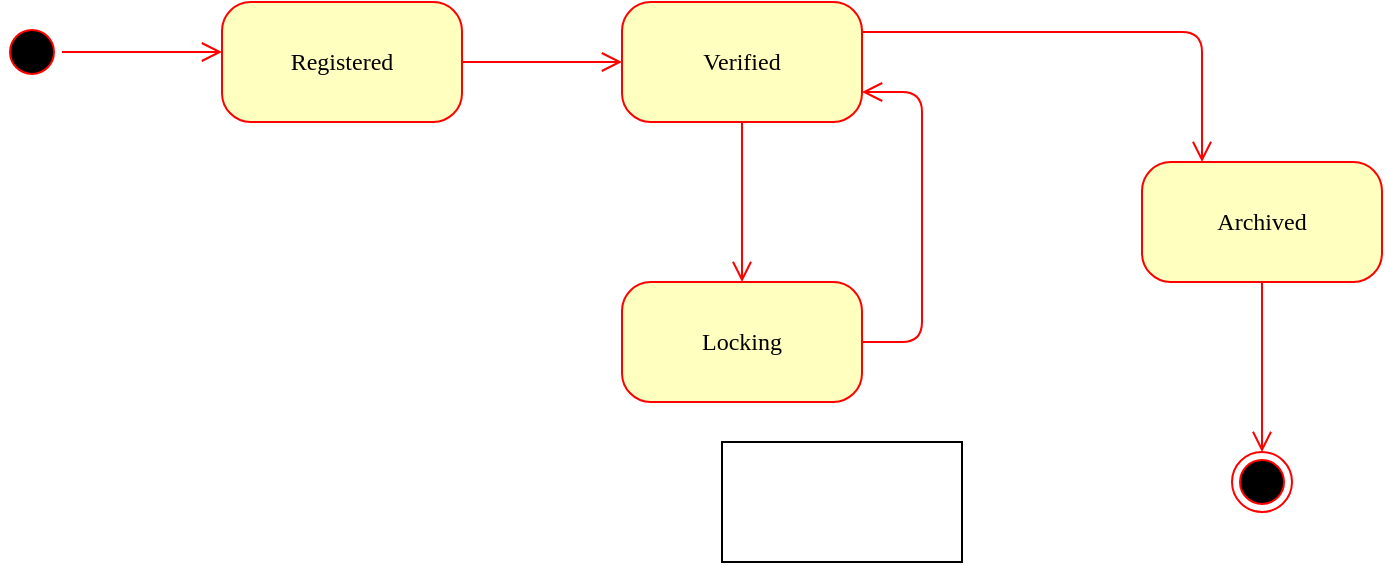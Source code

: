 <mxfile pages="6">
    <diagram name="STEP 1" id="58cdce13-f638-feb5-8d6f-7d28b1aa9fa0">
        <mxGraphModel dx="1202" dy="873" grid="1" gridSize="10" guides="1" tooltips="1" connect="1" arrows="1" fold="1" page="1" pageScale="1" pageWidth="1100" pageHeight="850" background="none" math="0" shadow="0">
            <root>
                <mxCell id="0"/>
                <mxCell id="1" parent="0"/>
                <mxCell id="382b91b5511bd0f7-1" value="" style="ellipse;html=1;shape=startState;fillColor=#000000;strokeColor=#ff0000;rounded=1;shadow=0;comic=0;labelBackgroundColor=none;fontFamily=Verdana;fontSize=12;fontColor=#000000;align=center;direction=south;" parent="1" vertex="1">
                    <mxGeometry x="130" y="210" width="30" height="30" as="geometry"/>
                </mxCell>
                <mxCell id="382b91b5511bd0f7-6" value="Registered" style="rounded=1;whiteSpace=wrap;html=1;arcSize=24;fillColor=#ffffc0;strokeColor=#ff0000;shadow=0;comic=0;labelBackgroundColor=none;fontFamily=Verdana;fontSize=12;fontColor=#000000;align=center;" parent="1" vertex="1">
                    <mxGeometry x="240" y="200" width="120" height="60" as="geometry"/>
                </mxCell>
                <mxCell id="3cde6dad864a17aa-3" style="edgeStyle=orthogonalEdgeStyle;html=1;exitX=1;exitY=0.25;entryX=0.25;entryY=0;labelBackgroundColor=none;endArrow=open;endSize=8;strokeColor=#ff0000;fontFamily=Verdana;fontSize=12;align=left;" parent="1" source="382b91b5511bd0f7-7" target="382b91b5511bd0f7-9" edge="1">
                    <mxGeometry relative="1" as="geometry"/>
                </mxCell>
                <mxCell id="382b91b5511bd0f7-7" value="Verified" style="rounded=1;whiteSpace=wrap;html=1;arcSize=24;fillColor=#ffffc0;strokeColor=#ff0000;shadow=0;comic=0;labelBackgroundColor=none;fontFamily=Verdana;fontSize=12;fontColor=#000000;align=center;" parent="1" vertex="1">
                    <mxGeometry x="440" y="200" width="120" height="60" as="geometry"/>
                </mxCell>
                <mxCell id="382b91b5511bd0f7-9" value="Archived" style="rounded=1;whiteSpace=wrap;html=1;arcSize=24;fillColor=#ffffc0;strokeColor=#ff0000;shadow=0;comic=0;labelBackgroundColor=none;fontFamily=Verdana;fontSize=12;fontColor=#000000;align=center;" parent="1" vertex="1">
                    <mxGeometry x="700" y="280" width="120" height="60" as="geometry"/>
                </mxCell>
                <mxCell id="382b91b5511bd0f7-10" value="Locking" style="rounded=1;whiteSpace=wrap;html=1;arcSize=24;fillColor=#ffffc0;strokeColor=#ff0000;shadow=0;comic=0;labelBackgroundColor=none;fontFamily=Verdana;fontSize=12;fontColor=#000000;align=center;" parent="1" vertex="1">
                    <mxGeometry x="440" y="340" width="120" height="60" as="geometry"/>
                </mxCell>
                <mxCell id="3cde6dad864a17aa-5" style="edgeStyle=elbowEdgeStyle;html=1;labelBackgroundColor=none;endArrow=open;endSize=8;strokeColor=#ff0000;fontFamily=Verdana;fontSize=12;align=left;entryX=0.5;entryY=0;entryDx=0;entryDy=0;exitX=0.5;exitY=1;exitDx=0;exitDy=0;" parent="1" source="382b91b5511bd0f7-9" target="1Tw5r4APDXNCRhc0Rgy8-1" edge="1">
                    <mxGeometry relative="1" as="geometry">
                        <mxPoint x="860" y="490" as="sourcePoint"/>
                        <mxPoint x="830" y="630" as="targetPoint"/>
                        <Array as="points">
                            <mxPoint x="760" y="380"/>
                        </Array>
                    </mxGeometry>
                </mxCell>
                <mxCell id="2a3bc250acf0617d-9" style="edgeStyle=orthogonalEdgeStyle;html=1;labelBackgroundColor=none;endArrow=open;endSize=8;strokeColor=#ff0000;fontFamily=Verdana;fontSize=12;align=left;" parent="1" source="382b91b5511bd0f7-1" edge="1">
                    <mxGeometry relative="1" as="geometry">
                        <mxPoint x="240" y="225" as="targetPoint"/>
                    </mxGeometry>
                </mxCell>
                <mxCell id="2a3bc250acf0617d-10" style="edgeStyle=orthogonalEdgeStyle;html=1;labelBackgroundColor=none;endArrow=open;endSize=8;strokeColor=#ff0000;fontFamily=Verdana;fontSize=12;align=left;entryX=0;entryY=0.5;" parent="1" source="382b91b5511bd0f7-6" target="382b91b5511bd0f7-7" edge="1">
                    <mxGeometry relative="1" as="geometry"/>
                </mxCell>
                <mxCell id="2a3bc250acf0617d-14" style="edgeStyle=orthogonalEdgeStyle;html=1;entryX=1;entryY=0.75;labelBackgroundColor=none;endArrow=open;endSize=8;strokeColor=#ff0000;fontFamily=Verdana;fontSize=12;align=left;exitX=1;exitY=0.5;exitDx=0;exitDy=0;" parent="1" source="382b91b5511bd0f7-10" target="382b91b5511bd0f7-7" edge="1">
                    <mxGeometry relative="1" as="geometry">
                        <mxPoint x="570" y="460" as="sourcePoint"/>
                        <Array as="points">
                            <mxPoint x="590" y="370"/>
                            <mxPoint x="590" y="245"/>
                        </Array>
                    </mxGeometry>
                </mxCell>
                <mxCell id="1Tw5r4APDXNCRhc0Rgy8-1" value="" style="ellipse;html=1;shape=endState;fillColor=#000000;strokeColor=#ff0000;" parent="1" vertex="1">
                    <mxGeometry x="745" y="425" width="30" height="30" as="geometry"/>
                </mxCell>
                <mxCell id="1Tw5r4APDXNCRhc0Rgy8-6" style="edgeStyle=orthogonalEdgeStyle;html=1;labelBackgroundColor=none;endArrow=open;endSize=8;strokeColor=#ff0000;fontFamily=Verdana;fontSize=12;align=left;entryX=0.5;entryY=0;exitX=0.5;exitY=1;exitDx=0;exitDy=0;entryDx=0;entryDy=0;" parent="1" source="382b91b5511bd0f7-7" target="382b91b5511bd0f7-10" edge="1">
                    <mxGeometry relative="1" as="geometry">
                        <mxPoint x="460" y="300" as="sourcePoint"/>
                        <mxPoint x="540" y="380" as="targetPoint"/>
                    </mxGeometry>
                </mxCell>
                <mxCell id="2" value="" style="whiteSpace=wrap;html=1;" vertex="1" parent="1">
                    <mxGeometry x="490" y="420" width="120" height="60" as="geometry"/>
                </mxCell>
            </root>
        </mxGraphModel>
    </diagram>
    <diagram name="STEP 2" id="QKfu1V7X87MnSLor5ncl">
        <mxGraphModel dx="1202" dy="873" grid="1" gridSize="10" guides="1" tooltips="1" connect="1" arrows="1" fold="1" page="1" pageScale="1" pageWidth="1100" pageHeight="850" background="none" math="0" shadow="0">
            <root>
                <mxCell id="EJxR_ySyoxJ4q-DhHBnc-0"/>
                <mxCell id="EJxR_ySyoxJ4q-DhHBnc-1" parent="EJxR_ySyoxJ4q-DhHBnc-0"/>
                <mxCell id="EJxR_ySyoxJ4q-DhHBnc-2" value="" style="ellipse;html=1;shape=startState;fillColor=#000000;strokeColor=#ff0000;rounded=1;shadow=0;comic=0;labelBackgroundColor=none;fontFamily=Verdana;fontSize=12;fontColor=#000000;align=center;direction=south;" parent="EJxR_ySyoxJ4q-DhHBnc-1" vertex="1">
                    <mxGeometry x="180" y="215" width="30" height="30" as="geometry"/>
                </mxCell>
                <mxCell id="EJxR_ySyoxJ4q-DhHBnc-3" value="Registered" style="rounded=1;whiteSpace=wrap;html=1;arcSize=24;fillColor=#ffffc0;strokeColor=#ff0000;shadow=0;comic=0;labelBackgroundColor=none;fontFamily=Verdana;fontSize=12;fontColor=#000000;align=center;" parent="EJxR_ySyoxJ4q-DhHBnc-1" vertex="1">
                    <mxGeometry x="260" y="110" width="120" height="60" as="geometry"/>
                </mxCell>
                <mxCell id="EJxR_ySyoxJ4q-DhHBnc-4" value="撤銷帳號&lt;br&gt;." style="edgeStyle=orthogonalEdgeStyle;html=1;exitX=1;exitY=0.25;entryX=0.25;entryY=0;labelBackgroundColor=none;endArrow=open;endSize=8;strokeColor=#ff0000;fontFamily=Verdana;fontSize=12;align=left;" parent="EJxR_ySyoxJ4q-DhHBnc-1" source="EJxR_ySyoxJ4q-DhHBnc-5" target="EJxR_ySyoxJ4q-DhHBnc-6" edge="1">
                    <mxGeometry relative="1" as="geometry"/>
                </mxCell>
                <mxCell id="EJxR_ySyoxJ4q-DhHBnc-5" value="Verified" style="rounded=1;whiteSpace=wrap;html=1;arcSize=24;fillColor=#ffffc0;strokeColor=#ff0000;shadow=0;comic=0;labelBackgroundColor=none;fontFamily=Verdana;fontSize=12;fontColor=#000000;align=center;" parent="EJxR_ySyoxJ4q-DhHBnc-1" vertex="1">
                    <mxGeometry x="440" y="200" width="120" height="60" as="geometry"/>
                </mxCell>
                <mxCell id="EJxR_ySyoxJ4q-DhHBnc-6" value="Archived" style="rounded=1;whiteSpace=wrap;html=1;arcSize=24;fillColor=#ffffc0;strokeColor=#ff0000;shadow=0;comic=0;labelBackgroundColor=none;fontFamily=Verdana;fontSize=12;fontColor=#000000;align=center;" parent="EJxR_ySyoxJ4q-DhHBnc-1" vertex="1">
                    <mxGeometry x="700" y="280" width="120" height="60" as="geometry"/>
                </mxCell>
                <mxCell id="EJxR_ySyoxJ4q-DhHBnc-7" value="Locking" style="rounded=1;whiteSpace=wrap;html=1;arcSize=24;fillColor=#ffffc0;strokeColor=#ff0000;shadow=0;comic=0;labelBackgroundColor=none;fontFamily=Verdana;fontSize=12;fontColor=#000000;align=center;" parent="EJxR_ySyoxJ4q-DhHBnc-1" vertex="1">
                    <mxGeometry x="440" y="340" width="120" height="60" as="geometry"/>
                </mxCell>
                <mxCell id="EJxR_ySyoxJ4q-DhHBnc-8" style="edgeStyle=elbowEdgeStyle;html=1;labelBackgroundColor=none;endArrow=open;endSize=8;strokeColor=#ff0000;fontFamily=Verdana;fontSize=12;align=left;entryX=0.5;entryY=0;entryDx=0;entryDy=0;exitX=0.5;exitY=1;exitDx=0;exitDy=0;" parent="EJxR_ySyoxJ4q-DhHBnc-1" source="EJxR_ySyoxJ4q-DhHBnc-6" target="EJxR_ySyoxJ4q-DhHBnc-12" edge="1">
                    <mxGeometry relative="1" as="geometry">
                        <mxPoint x="860" y="490" as="sourcePoint"/>
                        <mxPoint x="830" y="630" as="targetPoint"/>
                        <Array as="points">
                            <mxPoint x="760" y="380"/>
                        </Array>
                    </mxGeometry>
                </mxCell>
                <mxCell id="EJxR_ySyoxJ4q-DhHBnc-9" value="申請帳號" style="edgeStyle=orthogonalEdgeStyle;html=1;labelBackgroundColor=none;endArrow=open;endSize=8;strokeColor=#ff0000;fontFamily=Verdana;fontSize=12;align=left;entryX=0;entryY=0.5;entryDx=0;entryDy=0;" parent="EJxR_ySyoxJ4q-DhHBnc-1" source="EJxR_ySyoxJ4q-DhHBnc-2" target="EJxR_ySyoxJ4q-DhHBnc-3" edge="1">
                    <mxGeometry relative="1" as="geometry">
                        <mxPoint x="240" y="225" as="targetPoint"/>
                    </mxGeometry>
                </mxCell>
                <mxCell id="EJxR_ySyoxJ4q-DhHBnc-10" value="進行EMAIL驗證&lt;br&gt;" style="edgeStyle=orthogonalEdgeStyle;html=1;labelBackgroundColor=none;endArrow=open;endSize=8;strokeColor=#ff0000;fontFamily=Verdana;fontSize=12;align=left;entryX=0;entryY=0.5;" parent="EJxR_ySyoxJ4q-DhHBnc-1" source="EJxR_ySyoxJ4q-DhHBnc-3" target="EJxR_ySyoxJ4q-DhHBnc-5" edge="1">
                    <mxGeometry relative="1" as="geometry"/>
                </mxCell>
                <mxCell id="EJxR_ySyoxJ4q-DhHBnc-11" value="忘記密碼&lt;br&gt;(重設)" style="edgeStyle=orthogonalEdgeStyle;html=1;entryX=1;entryY=0.75;labelBackgroundColor=none;endArrow=open;endSize=8;strokeColor=#ff0000;fontFamily=Verdana;fontSize=12;align=left;exitX=1;exitY=0.5;exitDx=0;exitDy=0;" parent="EJxR_ySyoxJ4q-DhHBnc-1" source="EJxR_ySyoxJ4q-DhHBnc-7" target="EJxR_ySyoxJ4q-DhHBnc-5" edge="1">
                    <mxGeometry relative="1" as="geometry">
                        <mxPoint x="570" y="460" as="sourcePoint"/>
                        <Array as="points">
                            <mxPoint x="620" y="370"/>
                            <mxPoint x="620" y="245"/>
                        </Array>
                    </mxGeometry>
                </mxCell>
                <mxCell id="EJxR_ySyoxJ4q-DhHBnc-12" value="" style="ellipse;html=1;shape=endState;fillColor=#000000;strokeColor=#ff0000;" parent="EJxR_ySyoxJ4q-DhHBnc-1" vertex="1">
                    <mxGeometry x="745" y="425" width="30" height="30" as="geometry"/>
                </mxCell>
                <mxCell id="EJxR_ySyoxJ4q-DhHBnc-13" value="輸入密碼錯誤(三次)" style="edgeStyle=orthogonalEdgeStyle;html=1;labelBackgroundColor=none;endArrow=open;endSize=8;strokeColor=#ff0000;fontFamily=Verdana;fontSize=12;align=left;entryX=0.5;entryY=0;exitX=0.5;exitY=1;exitDx=0;exitDy=0;entryDx=0;entryDy=0;" parent="EJxR_ySyoxJ4q-DhHBnc-1" source="EJxR_ySyoxJ4q-DhHBnc-5" target="EJxR_ySyoxJ4q-DhHBnc-7" edge="1">
                    <mxGeometry relative="1" as="geometry">
                        <mxPoint x="460" y="300" as="sourcePoint"/>
                        <mxPoint x="540" y="380" as="targetPoint"/>
                    </mxGeometry>
                </mxCell>
            </root>
        </mxGraphModel>
    </diagram>
    <diagram name="STEP 3" id="xMmD3lQz6aDLC7gqg4V_">
        <mxGraphModel dx="1202" dy="873" grid="1" gridSize="10" guides="1" tooltips="1" connect="1" arrows="1" fold="1" page="1" pageScale="1" pageWidth="1100" pageHeight="850" background="none" math="0" shadow="0">
            <root>
                <mxCell id="XWTrqI8TIxMDbQP2rO37-0"/>
                <mxCell id="XWTrqI8TIxMDbQP2rO37-1" parent="XWTrqI8TIxMDbQP2rO37-0"/>
                <mxCell id="XWTrqI8TIxMDbQP2rO37-2" value="" style="ellipse;html=1;shape=startState;fillColor=#000000;strokeColor=#ff0000;rounded=1;shadow=0;comic=0;labelBackgroundColor=none;fontFamily=Verdana;fontSize=12;fontColor=#000000;align=center;direction=south;" parent="XWTrqI8TIxMDbQP2rO37-1" vertex="1">
                    <mxGeometry x="180" y="215" width="30" height="30" as="geometry"/>
                </mxCell>
                <mxCell id="XWTrqI8TIxMDbQP2rO37-3" value="Registered" style="rounded=1;whiteSpace=wrap;html=1;arcSize=24;fillColor=#ffffc0;strokeColor=#ff0000;shadow=0;comic=0;labelBackgroundColor=none;fontFamily=Verdana;fontSize=12;fontColor=#000000;align=center;" parent="XWTrqI8TIxMDbQP2rO37-1" vertex="1">
                    <mxGeometry x="260" y="110" width="120" height="60" as="geometry"/>
                </mxCell>
                <mxCell id="XWTrqI8TIxMDbQP2rO37-4" value="&lt;br&gt;Remove()&lt;br&gt;&lt;br&gt;." style="edgeStyle=orthogonalEdgeStyle;html=1;exitX=1;exitY=0.25;entryX=0.25;entryY=0;labelBackgroundColor=none;endArrow=open;endSize=8;strokeColor=#ff0000;fontFamily=Verdana;fontSize=12;align=left;" parent="XWTrqI8TIxMDbQP2rO37-1" source="XWTrqI8TIxMDbQP2rO37-5" target="XWTrqI8TIxMDbQP2rO37-6" edge="1">
                    <mxGeometry relative="1" as="geometry"/>
                </mxCell>
                <mxCell id="XWTrqI8TIxMDbQP2rO37-5" value="Activated" style="rounded=1;whiteSpace=wrap;html=1;arcSize=24;fillColor=#ffffc0;strokeColor=#ff0000;shadow=0;comic=0;labelBackgroundColor=none;fontFamily=Verdana;fontSize=12;fontColor=#000000;align=center;" parent="XWTrqI8TIxMDbQP2rO37-1" vertex="1">
                    <mxGeometry x="440" y="200" width="120" height="60" as="geometry"/>
                </mxCell>
                <mxCell id="XWTrqI8TIxMDbQP2rO37-6" value="Archived" style="rounded=1;whiteSpace=wrap;html=1;arcSize=24;fillColor=#ffffc0;strokeColor=#ff0000;shadow=0;comic=0;labelBackgroundColor=none;fontFamily=Verdana;fontSize=12;fontColor=#000000;align=center;" parent="XWTrqI8TIxMDbQP2rO37-1" vertex="1">
                    <mxGeometry x="700" y="280" width="120" height="60" as="geometry"/>
                </mxCell>
                <mxCell id="XWTrqI8TIxMDbQP2rO37-7" value="Deactived" style="rounded=1;whiteSpace=wrap;html=1;arcSize=24;fillColor=#ffffc0;strokeColor=#ff0000;shadow=0;comic=0;labelBackgroundColor=none;fontFamily=Verdana;fontSize=12;fontColor=#000000;align=center;" parent="XWTrqI8TIxMDbQP2rO37-1" vertex="1">
                    <mxGeometry x="440" y="340" width="120" height="60" as="geometry"/>
                </mxCell>
                <mxCell id="XWTrqI8TIxMDbQP2rO37-8" style="edgeStyle=elbowEdgeStyle;html=1;labelBackgroundColor=none;endArrow=open;endSize=8;strokeColor=#ff0000;fontFamily=Verdana;fontSize=12;align=left;entryX=0.5;entryY=0;entryDx=0;entryDy=0;exitX=0.5;exitY=1;exitDx=0;exitDy=0;" parent="XWTrqI8TIxMDbQP2rO37-1" source="XWTrqI8TIxMDbQP2rO37-6" target="XWTrqI8TIxMDbQP2rO37-12" edge="1">
                    <mxGeometry relative="1" as="geometry">
                        <mxPoint x="860" y="490" as="sourcePoint"/>
                        <mxPoint x="830" y="630" as="targetPoint"/>
                        <Array as="points">
                            <mxPoint x="760" y="380"/>
                        </Array>
                    </mxGeometry>
                </mxCell>
                <mxCell id="XWTrqI8TIxMDbQP2rO37-9" value="&amp;nbsp; Register()" style="edgeStyle=orthogonalEdgeStyle;html=1;labelBackgroundColor=none;endArrow=open;endSize=8;strokeColor=#ff0000;fontFamily=Verdana;fontSize=12;align=left;entryX=0;entryY=0.5;entryDx=0;entryDy=0;" parent="XWTrqI8TIxMDbQP2rO37-1" source="XWTrqI8TIxMDbQP2rO37-2" target="XWTrqI8TIxMDbQP2rO37-3" edge="1">
                    <mxGeometry relative="1" as="geometry">
                        <mxPoint x="240" y="225" as="targetPoint"/>
                    </mxGeometry>
                </mxCell>
                <mxCell id="XWTrqI8TIxMDbQP2rO37-10" value="&lt;br&gt;&amp;nbsp; EmailValidate()&lt;br&gt;" style="edgeStyle=orthogonalEdgeStyle;html=1;labelBackgroundColor=none;endArrow=open;endSize=8;strokeColor=#ff0000;fontFamily=Verdana;fontSize=12;align=left;entryX=0;entryY=0.5;" parent="XWTrqI8TIxMDbQP2rO37-1" source="XWTrqI8TIxMDbQP2rO37-3" target="XWTrqI8TIxMDbQP2rO37-5" edge="1">
                    <mxGeometry relative="1" as="geometry"/>
                </mxCell>
                <mxCell id="XWTrqI8TIxMDbQP2rO37-11" value="&amp;nbsp;Enable()" style="edgeStyle=orthogonalEdgeStyle;html=1;entryX=1;entryY=0.75;labelBackgroundColor=none;endArrow=open;endSize=8;strokeColor=#ff0000;fontFamily=Verdana;fontSize=12;align=left;exitX=1;exitY=0.5;exitDx=0;exitDy=0;" parent="XWTrqI8TIxMDbQP2rO37-1" source="XWTrqI8TIxMDbQP2rO37-7" target="XWTrqI8TIxMDbQP2rO37-5" edge="1">
                    <mxGeometry relative="1" as="geometry">
                        <mxPoint x="570" y="460" as="sourcePoint"/>
                        <Array as="points">
                            <mxPoint x="620" y="370"/>
                            <mxPoint x="620" y="245"/>
                        </Array>
                    </mxGeometry>
                </mxCell>
                <mxCell id="XWTrqI8TIxMDbQP2rO37-12" value="" style="ellipse;html=1;shape=endState;fillColor=#000000;strokeColor=#ff0000;" parent="XWTrqI8TIxMDbQP2rO37-1" vertex="1">
                    <mxGeometry x="745" y="425" width="30" height="30" as="geometry"/>
                </mxCell>
                <mxCell id="XWTrqI8TIxMDbQP2rO37-13" value="&lt;br&gt;&amp;nbsp;Lock()" style="edgeStyle=orthogonalEdgeStyle;html=1;labelBackgroundColor=none;endArrow=open;endSize=8;strokeColor=#ff0000;fontFamily=Verdana;fontSize=12;align=left;entryX=0.5;entryY=0;exitX=0.5;exitY=1;exitDx=0;exitDy=0;entryDx=0;entryDy=0;" parent="XWTrqI8TIxMDbQP2rO37-1" source="XWTrqI8TIxMDbQP2rO37-5" target="XWTrqI8TIxMDbQP2rO37-7" edge="1">
                    <mxGeometry relative="1" as="geometry">
                        <mxPoint x="460" y="300" as="sourcePoint"/>
                        <mxPoint x="540" y="380" as="targetPoint"/>
                    </mxGeometry>
                </mxCell>
            </root>
        </mxGraphModel>
    </diagram>
    <diagram name="STEP 4" id="PehyNadLh8OAFqgDyJLH">
        <mxGraphModel dx="1202" dy="1723" grid="1" gridSize="10" guides="1" tooltips="1" connect="1" arrows="1" fold="1" page="1" pageScale="1" pageWidth="1100" pageHeight="850" background="none" math="0" shadow="0">
            <root>
                <mxCell id="E8lBxkRK9DMBh62dXM_4-0"/>
                <mxCell id="E8lBxkRK9DMBh62dXM_4-1" parent="E8lBxkRK9DMBh62dXM_4-0"/>
                <mxCell id="E8lBxkRK9DMBh62dXM_4-2" value="&lt;br&gt;&lt;br&gt;&lt;br&gt;(START)" style="ellipse;html=1;shape=startState;fillColor=#000000;strokeColor=#ff0000;rounded=1;shadow=0;comic=0;labelBackgroundColor=none;fontFamily=Verdana;fontSize=12;fontColor=#000000;align=center;direction=south;" parent="E8lBxkRK9DMBh62dXM_4-1" vertex="1">
                    <mxGeometry x="240" y="20" width="30" height="30" as="geometry"/>
                </mxCell>
                <mxCell id="E8lBxkRK9DMBh62dXM_4-3" value="CREATED" style="rounded=1;whiteSpace=wrap;html=1;arcSize=24;fillColor=#ffffc0;strokeColor=#ff0000;shadow=0;comic=0;labelBackgroundColor=none;fontFamily=Verdana;fontSize=12;fontColor=#000000;align=center;" parent="E8lBxkRK9DMBh62dXM_4-1" vertex="1">
                    <mxGeometry x="300" y="110" width="120" height="60" as="geometry"/>
                </mxCell>
                <mxCell id="E8lBxkRK9DMBh62dXM_4-4" value="&lt;br&gt;Remove()&lt;br&gt;[USER,STAFF]&lt;br&gt;." style="edgeStyle=orthogonalEdgeStyle;html=1;exitX=1;exitY=0.5;entryX=0.5;entryY=0;labelBackgroundColor=none;endArrow=open;endSize=8;strokeColor=#ff0000;fontFamily=Verdana;fontSize=12;align=left;entryDx=0;entryDy=0;exitDx=0;exitDy=0;" parent="E8lBxkRK9DMBh62dXM_4-1" source="E8lBxkRK9DMBh62dXM_4-5" target="E8lBxkRK9DMBh62dXM_4-6" edge="1">
                    <mxGeometry relative="1" as="geometry"/>
                </mxCell>
                <mxCell id="E8lBxkRK9DMBh62dXM_4-5" value="ACTIVATED" style="rounded=1;whiteSpace=wrap;html=1;arcSize=24;fillColor=#ffffc0;strokeColor=#ff0000;shadow=0;comic=0;labelBackgroundColor=none;fontFamily=Verdana;fontSize=12;fontColor=#000000;align=center;" parent="E8lBxkRK9DMBh62dXM_4-1" vertex="1">
                    <mxGeometry x="300" y="260" width="120" height="60" as="geometry"/>
                </mxCell>
                <mxCell id="E8lBxkRK9DMBh62dXM_4-6" value="ARCHIVED" style="rounded=1;whiteSpace=wrap;html=1;arcSize=24;fillColor=#ffffc0;strokeColor=#ff0000;shadow=0;comic=0;labelBackgroundColor=none;fontFamily=Verdana;fontSize=12;fontColor=#000000;align=center;" parent="E8lBxkRK9DMBh62dXM_4-1" vertex="1">
                    <mxGeometry x="610" y="340" width="120" height="60" as="geometry"/>
                </mxCell>
                <mxCell id="E8lBxkRK9DMBh62dXM_4-7" value="DEACTIVED" style="rounded=1;whiteSpace=wrap;html=1;arcSize=24;fillColor=#ffffc0;strokeColor=#ff0000;shadow=0;comic=0;labelBackgroundColor=none;fontFamily=Verdana;fontSize=12;fontColor=#000000;align=center;" parent="E8lBxkRK9DMBh62dXM_4-1" vertex="1">
                    <mxGeometry x="300" y="400" width="120" height="60" as="geometry"/>
                </mxCell>
                <mxCell id="E8lBxkRK9DMBh62dXM_4-8" style="edgeStyle=elbowEdgeStyle;html=1;labelBackgroundColor=none;endArrow=open;endSize=8;strokeColor=#ff0000;fontFamily=Verdana;fontSize=12;align=left;entryX=0.5;entryY=0;entryDx=0;entryDy=0;exitX=0.5;exitY=1;exitDx=0;exitDy=0;" parent="E8lBxkRK9DMBh62dXM_4-1" source="E8lBxkRK9DMBh62dXM_4-6" target="E8lBxkRK9DMBh62dXM_4-12" edge="1">
                    <mxGeometry relative="1" as="geometry">
                        <mxPoint x="860" y="490" as="sourcePoint"/>
                        <mxPoint x="830" y="630" as="targetPoint"/>
                        <Array as="points">
                            <mxPoint x="670" y="430"/>
                        </Array>
                    </mxGeometry>
                </mxCell>
                <mxCell id="E8lBxkRK9DMBh62dXM_4-9" value="&lt;br&gt;&lt;br&gt;&lt;br&gt;&lt;br&gt;&amp;nbsp; &amp;nbsp;Register()&lt;br&gt;&amp;nbsp; &amp;nbsp;[USER]&lt;br&gt;&lt;br&gt;&amp;nbsp; &amp;nbsp;Import()&lt;br&gt;&amp;nbsp; &amp;nbsp;[USER]" style="edgeStyle=orthogonalEdgeStyle;html=1;labelBackgroundColor=none;endArrow=open;endSize=8;strokeColor=#ff0000;fontFamily=Verdana;fontSize=12;align=left;entryX=0.5;entryY=0;entryDx=0;entryDy=0;" parent="E8lBxkRK9DMBh62dXM_4-1" source="E8lBxkRK9DMBh62dXM_4-2" target="E8lBxkRK9DMBh62dXM_4-3" edge="1">
                    <mxGeometry relative="1" as="geometry">
                        <mxPoint x="240" y="225" as="targetPoint"/>
                    </mxGeometry>
                </mxCell>
                <mxCell id="E8lBxkRK9DMBh62dXM_4-10" value="&lt;br&gt;&amp;nbsp; Activate()&lt;br&gt;&amp;nbsp; [USER]" style="edgeStyle=orthogonalEdgeStyle;html=1;labelBackgroundColor=none;endArrow=open;endSize=8;strokeColor=#ff0000;fontFamily=Verdana;fontSize=12;align=left;entryX=0.5;entryY=0;exitX=0.5;exitY=1;exitDx=0;exitDy=0;entryDx=0;entryDy=0;" parent="E8lBxkRK9DMBh62dXM_4-1" source="E8lBxkRK9DMBh62dXM_4-3" target="E8lBxkRK9DMBh62dXM_4-5" edge="1">
                    <mxGeometry relative="1" as="geometry"/>
                </mxCell>
                <mxCell id="E8lBxkRK9DMBh62dXM_4-11" value="&amp;nbsp;UnLock()&lt;br&gt;&amp;nbsp;[USER,STAFF]" style="edgeStyle=orthogonalEdgeStyle;html=1;entryX=1;entryY=0.75;labelBackgroundColor=none;endArrow=open;endSize=8;strokeColor=#ff0000;fontFamily=Verdana;fontSize=12;align=left;" parent="E8lBxkRK9DMBh62dXM_4-1" target="E8lBxkRK9DMBh62dXM_4-5" edge="1">
                    <mxGeometry relative="1" as="geometry">
                        <mxPoint x="420" y="430" as="sourcePoint"/>
                        <Array as="points">
                            <mxPoint x="490" y="430"/>
                            <mxPoint x="490" y="305"/>
                        </Array>
                    </mxGeometry>
                </mxCell>
                <mxCell id="E8lBxkRK9DMBh62dXM_4-12" value="&lt;br&gt;&lt;br&gt;&lt;br&gt;&lt;br&gt;(END)" style="ellipse;html=1;shape=endState;fillColor=#000000;strokeColor=#ff0000;" parent="E8lBxkRK9DMBh62dXM_4-1" vertex="1">
                    <mxGeometry x="655" y="470" width="30" height="30" as="geometry"/>
                </mxCell>
                <mxCell id="E8lBxkRK9DMBh62dXM_4-13" value="&lt;br&gt;&amp;nbsp;Lock()&lt;br&gt;&amp;nbsp;[USER]" style="edgeStyle=orthogonalEdgeStyle;html=1;labelBackgroundColor=none;endArrow=open;endSize=8;strokeColor=#ff0000;fontFamily=Verdana;fontSize=12;align=left;entryX=0.5;entryY=0;exitX=0.5;exitY=1;exitDx=0;exitDy=0;entryDx=0;entryDy=0;" parent="E8lBxkRK9DMBh62dXM_4-1" source="E8lBxkRK9DMBh62dXM_4-5" target="E8lBxkRK9DMBh62dXM_4-7" edge="1">
                    <mxGeometry relative="1" as="geometry">
                        <mxPoint x="460" y="300" as="sourcePoint"/>
                        <mxPoint x="540" y="380" as="targetPoint"/>
                    </mxGeometry>
                </mxCell>
                <mxCell id="zpTPC1AMkzwIAFhAHAJZ-0" value="" style="points=[[0.145,0.145,0],[0.5,0,0],[0.855,0.145,0],[1,0.5,0],[0.855,0.855,0],[0.5,1,0],[0.145,0.855,0],[0,0.5,0]];shape=mxgraph.bpmn.event;html=1;verticalLabelPosition=bottom;labelBackgroundColor=#ffffff;verticalAlign=top;align=center;perimeter=ellipsePerimeter;outlineConnect=0;aspect=fixed;outline=end;symbol=error;" parent="E8lBxkRK9DMBh62dXM_4-1" vertex="1">
                    <mxGeometry x="400" y="100" width="30" height="30" as="geometry"/>
                </mxCell>
                <mxCell id="zpTPC1AMkzwIAFhAHAJZ-3" value="" style="points=[[0.145,0.145,0],[0.5,0,0],[0.855,0.145,0],[1,0.5,0],[0.855,0.855,0],[0.5,1,0],[0.145,0.855,0],[0,0.5,0]];shape=mxgraph.bpmn.event;html=1;verticalLabelPosition=bottom;labelBackgroundColor=#ffffff;verticalAlign=top;align=center;perimeter=ellipsePerimeter;outlineConnect=0;aspect=fixed;outline=end;symbol=error;" parent="E8lBxkRK9DMBh62dXM_4-1" vertex="1">
                    <mxGeometry x="400" y="250" width="30" height="30" as="geometry"/>
                </mxCell>
                <mxCell id="zpTPC1AMkzwIAFhAHAJZ-4" value="" style="points=[[0.145,0.145,0],[0.5,0,0],[0.855,0.145,0],[1,0.5,0],[0.855,0.855,0],[0.5,1,0],[0.145,0.855,0],[0,0.5,0]];shape=mxgraph.bpmn.event;html=1;verticalLabelPosition=bottom;labelBackgroundColor=#ffffff;verticalAlign=top;align=center;perimeter=ellipsePerimeter;outlineConnect=0;aspect=fixed;outline=end;symbol=error;" parent="E8lBxkRK9DMBh62dXM_4-1" vertex="1">
                    <mxGeometry x="400" y="390" width="30" height="30" as="geometry"/>
                </mxCell>
                <mxCell id="zpTPC1AMkzwIAFhAHAJZ-5" value="" style="points=[[0.145,0.145,0],[0.5,0,0],[0.855,0.145,0],[1,0.5,0],[0.855,0.855,0],[0.5,1,0],[0.145,0.855,0],[0,0.5,0]];shape=mxgraph.bpmn.event;html=1;verticalLabelPosition=bottom;labelBackgroundColor=#ffffff;verticalAlign=top;align=center;perimeter=ellipsePerimeter;outlineConnect=0;aspect=fixed;outline=end;symbol=error;" parent="E8lBxkRK9DMBh62dXM_4-1" vertex="1">
                    <mxGeometry x="680" y="330" width="30" height="30" as="geometry"/>
                </mxCell>
                <mxCell id="zpTPC1AMkzwIAFhAHAJZ-8" value="" style="points=[[0.145,0.145,0],[0.5,0,0],[0.855,0.145,0],[1,0.5,0],[0.855,0.855,0],[0.5,1,0],[0.145,0.855,0],[0,0.5,0]];shape=mxgraph.bpmn.event;html=1;verticalLabelPosition=bottom;labelBackgroundColor=#ffffff;verticalAlign=top;align=center;perimeter=ellipsePerimeter;outlineConnect=0;aspect=fixed;outline=end;symbol=error;" parent="E8lBxkRK9DMBh62dXM_4-1" vertex="1">
                    <mxGeometry x="430" y="30" width="30" height="30" as="geometry"/>
                </mxCell>
                <mxCell id="_0KVYvz3ht1j8HqEU500-2" value="&lt;div style=&quot;text-align: left&quot;&gt;ValidateEmail( )&lt;/div&gt;" style="html=1;verticalAlign=bottom;endArrow=open;dashed=1;endSize=8;exitX=1;exitY=0.5;exitDx=0;exitDy=0;" parent="E8lBxkRK9DMBh62dXM_4-1" source="E8lBxkRK9DMBh62dXM_4-3" edge="1">
                    <mxGeometry relative="1" as="geometry">
                        <mxPoint x="560" y="160" as="sourcePoint"/>
                        <mxPoint x="730" y="140" as="targetPoint"/>
                    </mxGeometry>
                </mxCell>
                <mxCell id="_0KVYvz3ht1j8HqEU500-3" value="&lt;div style=&quot;text-align: left&quot;&gt;CheckPassword( )&lt;/div&gt;&lt;div style=&quot;text-align: left&quot;&gt;ResetPassword( )&lt;/div&gt;" style="html=1;verticalAlign=bottom;endArrow=open;dashed=1;endSize=8;exitX=1;exitY=0.5;exitDx=0;exitDy=0;" parent="E8lBxkRK9DMBh62dXM_4-1" edge="1">
                    <mxGeometry relative="1" as="geometry">
                        <mxPoint x="430" y="270.0" as="sourcePoint"/>
                        <mxPoint x="740" y="270.0" as="targetPoint"/>
                    </mxGeometry>
                </mxCell>
                <mxCell id="_0KVYvz3ht1j8HqEU500-4" value="&lt;div style=&quot;text-align: left&quot;&gt;ResetPassword( )&lt;br&gt;&lt;/div&gt;" style="html=1;verticalAlign=bottom;endArrow=open;dashed=1;endSize=8;exitX=0.5;exitY=1;exitDx=0;exitDy=0;" parent="E8lBxkRK9DMBh62dXM_4-1" source="E8lBxkRK9DMBh62dXM_4-7" edge="1">
                    <mxGeometry relative="1" as="geometry">
                        <mxPoint x="280" y="570.0" as="sourcePoint"/>
                        <mxPoint x="730" y="570" as="targetPoint"/>
                        <Array as="points">
                            <mxPoint x="360" y="570"/>
                        </Array>
                    </mxGeometry>
                </mxCell>
            </root>
        </mxGraphModel>
    </diagram>
    <diagram name="ARTICLE2 - 1" id="NIOwmzkKGl1NM324XMFB">
        <mxGraphModel dx="1202" dy="1723" grid="1" gridSize="10" guides="1" tooltips="1" connect="1" arrows="1" fold="1" page="1" pageScale="1" pageWidth="1100" pageHeight="850" background="none" math="0" shadow="0">
            <root>
                <mxCell id="DGtuiSDRL9Hms_ADcDEB-0"/>
                <mxCell id="DGtuiSDRL9Hms_ADcDEB-1" parent="DGtuiSDRL9Hms_ADcDEB-0"/>
                <mxCell id="DGtuiSDRL9Hms_ADcDEB-2" value="&lt;br&gt;&lt;br&gt;&lt;br&gt;(START)" style="ellipse;html=1;shape=startState;fillColor=#000000;strokeColor=#ff0000;rounded=1;shadow=0;comic=0;labelBackgroundColor=none;fontFamily=Verdana;fontSize=12;fontColor=#000000;align=center;direction=south;" parent="DGtuiSDRL9Hms_ADcDEB-1" vertex="1">
                    <mxGeometry x="240" y="20" width="30" height="30" as="geometry"/>
                </mxCell>
                <mxCell id="DGtuiSDRL9Hms_ADcDEB-3" value="CREATED" style="rounded=1;whiteSpace=wrap;html=1;arcSize=24;fillColor=#ffffc0;strokeColor=#ff0000;shadow=0;comic=0;labelBackgroundColor=none;fontFamily=Verdana;fontSize=12;fontColor=#000000;align=center;" parent="DGtuiSDRL9Hms_ADcDEB-1" vertex="1">
                    <mxGeometry x="300" y="110" width="120" height="60" as="geometry"/>
                </mxCell>
                <mxCell id="DGtuiSDRL9Hms_ADcDEB-4" value="&lt;br&gt;SoftDelete()&lt;br&gt;[USER,STAFF]&lt;br&gt;." style="edgeStyle=orthogonalEdgeStyle;html=1;exitX=1;exitY=0.5;entryX=0.5;entryY=0;labelBackgroundColor=none;endArrow=open;endSize=8;strokeColor=#ff0000;fontFamily=Verdana;fontSize=12;align=left;entryDx=0;entryDy=0;exitDx=0;exitDy=0;" parent="DGtuiSDRL9Hms_ADcDEB-1" source="DGtuiSDRL9Hms_ADcDEB-5" target="DGtuiSDRL9Hms_ADcDEB-6" edge="1">
                    <mxGeometry relative="1" as="geometry"/>
                </mxCell>
                <mxCell id="DGtuiSDRL9Hms_ADcDEB-5" value="ACTIVATED" style="rounded=1;whiteSpace=wrap;html=1;arcSize=24;fillColor=#ffffc0;strokeColor=#ff0000;shadow=0;comic=0;labelBackgroundColor=none;fontFamily=Verdana;fontSize=12;fontColor=#000000;align=center;" parent="DGtuiSDRL9Hms_ADcDEB-1" vertex="1">
                    <mxGeometry x="300" y="260" width="120" height="60" as="geometry"/>
                </mxCell>
                <mxCell id="DGtuiSDRL9Hms_ADcDEB-6" value="ARCHIVED" style="rounded=1;whiteSpace=wrap;html=1;arcSize=24;fillColor=#ffffc0;strokeColor=#ff0000;shadow=0;comic=0;labelBackgroundColor=none;fontFamily=Verdana;fontSize=12;fontColor=#000000;align=center;" parent="DGtuiSDRL9Hms_ADcDEB-1" vertex="1">
                    <mxGeometry x="610" y="340" width="120" height="60" as="geometry"/>
                </mxCell>
                <mxCell id="DGtuiSDRL9Hms_ADcDEB-7" value="DEACTIVED" style="rounded=1;whiteSpace=wrap;html=1;arcSize=24;fillColor=#ffffc0;strokeColor=#ff0000;shadow=0;comic=0;labelBackgroundColor=none;fontFamily=Verdana;fontSize=12;fontColor=#000000;align=center;" parent="DGtuiSDRL9Hms_ADcDEB-1" vertex="1">
                    <mxGeometry x="300" y="400" width="120" height="60" as="geometry"/>
                </mxCell>
                <mxCell id="DGtuiSDRL9Hms_ADcDEB-8" value="&lt;br&gt;&amp;nbsp; Delete()&lt;br&gt;&amp;nbsp; [STAFF]" style="edgeStyle=elbowEdgeStyle;html=1;labelBackgroundColor=none;endArrow=open;endSize=8;strokeColor=#ff0000;fontFamily=Verdana;fontSize=12;align=left;entryX=0.5;entryY=0;entryDx=0;entryDy=0;exitX=0.5;exitY=1;exitDx=0;exitDy=0;" parent="DGtuiSDRL9Hms_ADcDEB-1" source="DGtuiSDRL9Hms_ADcDEB-6" target="DGtuiSDRL9Hms_ADcDEB-12" edge="1">
                    <mxGeometry relative="1" as="geometry">
                        <mxPoint x="860" y="490" as="sourcePoint"/>
                        <mxPoint x="830" y="630" as="targetPoint"/>
                        <Array as="points">
                            <mxPoint x="670" y="430"/>
                        </Array>
                    </mxGeometry>
                </mxCell>
                <mxCell id="DGtuiSDRL9Hms_ADcDEB-9" value="&lt;br&gt;&lt;br&gt;&lt;br&gt;&lt;br&gt;&amp;nbsp; &amp;nbsp;Register()&lt;br&gt;&amp;nbsp; &amp;nbsp;[USER]&lt;br&gt;&lt;br&gt;&amp;nbsp; &amp;nbsp;Import()&lt;br&gt;&amp;nbsp; &amp;nbsp;[USER]" style="edgeStyle=orthogonalEdgeStyle;html=1;labelBackgroundColor=none;endArrow=open;endSize=8;strokeColor=#ff0000;fontFamily=Verdana;fontSize=12;align=left;entryX=0.5;entryY=0;entryDx=0;entryDy=0;" parent="DGtuiSDRL9Hms_ADcDEB-1" source="DGtuiSDRL9Hms_ADcDEB-2" target="DGtuiSDRL9Hms_ADcDEB-3" edge="1">
                    <mxGeometry relative="1" as="geometry">
                        <mxPoint x="240" y="225" as="targetPoint"/>
                    </mxGeometry>
                </mxCell>
                <mxCell id="DGtuiSDRL9Hms_ADcDEB-10" value="&lt;br&gt;&amp;nbsp; Activate()&lt;br&gt;&amp;nbsp; [USER]" style="edgeStyle=orthogonalEdgeStyle;html=1;labelBackgroundColor=none;endArrow=open;endSize=8;strokeColor=#ff0000;fontFamily=Verdana;fontSize=12;align=left;entryX=0.5;entryY=0;exitX=0.5;exitY=1;exitDx=0;exitDy=0;entryDx=0;entryDy=0;" parent="DGtuiSDRL9Hms_ADcDEB-1" source="DGtuiSDRL9Hms_ADcDEB-3" target="DGtuiSDRL9Hms_ADcDEB-5" edge="1">
                    <mxGeometry relative="1" as="geometry"/>
                </mxCell>
                <mxCell id="DGtuiSDRL9Hms_ADcDEB-11" value="&amp;nbsp;UnLock()&lt;br&gt;&amp;nbsp;[USER,STAFF]" style="edgeStyle=orthogonalEdgeStyle;html=1;entryX=1;entryY=0.75;labelBackgroundColor=none;endArrow=open;endSize=8;strokeColor=#ff0000;fontFamily=Verdana;fontSize=12;align=left;" parent="DGtuiSDRL9Hms_ADcDEB-1" target="DGtuiSDRL9Hms_ADcDEB-5" edge="1">
                    <mxGeometry relative="1" as="geometry">
                        <mxPoint x="420" y="430" as="sourcePoint"/>
                        <Array as="points">
                            <mxPoint x="490" y="430"/>
                            <mxPoint x="490" y="305"/>
                        </Array>
                    </mxGeometry>
                </mxCell>
                <mxCell id="DGtuiSDRL9Hms_ADcDEB-12" value="&lt;br&gt;&lt;br&gt;&lt;br&gt;&lt;br&gt;(END)" style="ellipse;html=1;shape=endState;fillColor=#000000;strokeColor=#ff0000;" parent="DGtuiSDRL9Hms_ADcDEB-1" vertex="1">
                    <mxGeometry x="655" y="470" width="30" height="30" as="geometry"/>
                </mxCell>
                <mxCell id="DGtuiSDRL9Hms_ADcDEB-13" value="&lt;br&gt;&amp;nbsp;Lock()&lt;br&gt;&amp;nbsp;[USER]" style="edgeStyle=orthogonalEdgeStyle;html=1;labelBackgroundColor=none;endArrow=open;endSize=8;strokeColor=#ff0000;fontFamily=Verdana;fontSize=12;align=left;entryX=0.5;entryY=0;exitX=0.5;exitY=1;exitDx=0;exitDy=0;entryDx=0;entryDy=0;" parent="DGtuiSDRL9Hms_ADcDEB-1" source="DGtuiSDRL9Hms_ADcDEB-5" target="DGtuiSDRL9Hms_ADcDEB-7" edge="1">
                    <mxGeometry relative="1" as="geometry">
                        <mxPoint x="460" y="300" as="sourcePoint"/>
                        <mxPoint x="540" y="380" as="targetPoint"/>
                    </mxGeometry>
                </mxCell>
                <mxCell id="DGtuiSDRL9Hms_ADcDEB-14" value="" style="points=[[0.145,0.145,0],[0.5,0,0],[0.855,0.145,0],[1,0.5,0],[0.855,0.855,0],[0.5,1,0],[0.145,0.855,0],[0,0.5,0]];shape=mxgraph.bpmn.event;html=1;verticalLabelPosition=bottom;labelBackgroundColor=#ffffff;verticalAlign=top;align=center;perimeter=ellipsePerimeter;outlineConnect=0;aspect=fixed;outline=end;symbol=error;" parent="DGtuiSDRL9Hms_ADcDEB-1" vertex="1">
                    <mxGeometry x="400" y="100" width="30" height="30" as="geometry"/>
                </mxCell>
                <mxCell id="DGtuiSDRL9Hms_ADcDEB-15" value="" style="points=[[0.145,0.145,0],[0.5,0,0],[0.855,0.145,0],[1,0.5,0],[0.855,0.855,0],[0.5,1,0],[0.145,0.855,0],[0,0.5,0]];shape=mxgraph.bpmn.event;html=1;verticalLabelPosition=bottom;labelBackgroundColor=#ffffff;verticalAlign=top;align=center;perimeter=ellipsePerimeter;outlineConnect=0;aspect=fixed;outline=end;symbol=error;" parent="DGtuiSDRL9Hms_ADcDEB-1" vertex="1">
                    <mxGeometry x="400" y="250" width="30" height="30" as="geometry"/>
                </mxCell>
                <mxCell id="DGtuiSDRL9Hms_ADcDEB-16" value="" style="points=[[0.145,0.145,0],[0.5,0,0],[0.855,0.145,0],[1,0.5,0],[0.855,0.855,0],[0.5,1,0],[0.145,0.855,0],[0,0.5,0]];shape=mxgraph.bpmn.event;html=1;verticalLabelPosition=bottom;labelBackgroundColor=#ffffff;verticalAlign=top;align=center;perimeter=ellipsePerimeter;outlineConnect=0;aspect=fixed;outline=end;symbol=error;" parent="DGtuiSDRL9Hms_ADcDEB-1" vertex="1">
                    <mxGeometry x="400" y="390" width="30" height="30" as="geometry"/>
                </mxCell>
                <mxCell id="DGtuiSDRL9Hms_ADcDEB-17" value="" style="points=[[0.145,0.145,0],[0.5,0,0],[0.855,0.145,0],[1,0.5,0],[0.855,0.855,0],[0.5,1,0],[0.145,0.855,0],[0,0.5,0]];shape=mxgraph.bpmn.event;html=1;verticalLabelPosition=bottom;labelBackgroundColor=#ffffff;verticalAlign=top;align=center;perimeter=ellipsePerimeter;outlineConnect=0;aspect=fixed;outline=end;symbol=error;" parent="DGtuiSDRL9Hms_ADcDEB-1" vertex="1">
                    <mxGeometry x="680" y="330" width="30" height="30" as="geometry"/>
                </mxCell>
                <mxCell id="DGtuiSDRL9Hms_ADcDEB-18" value="" style="points=[[0.145,0.145,0],[0.5,0,0],[0.855,0.145,0],[1,0.5,0],[0.855,0.855,0],[0.5,1,0],[0.145,0.855,0],[0,0.5,0]];shape=mxgraph.bpmn.event;html=1;verticalLabelPosition=bottom;labelBackgroundColor=#ffffff;verticalAlign=top;align=center;perimeter=ellipsePerimeter;outlineConnect=0;aspect=fixed;outline=end;symbol=error;" parent="DGtuiSDRL9Hms_ADcDEB-1" vertex="1">
                    <mxGeometry x="430" y="30" width="30" height="30" as="geometry"/>
                </mxCell>
                <mxCell id="DGtuiSDRL9Hms_ADcDEB-19" value="&lt;div style=&quot;text-align: left&quot;&gt;ValidateEmail( )&lt;/div&gt;" style="html=1;verticalAlign=bottom;endArrow=open;dashed=1;endSize=8;exitX=1;exitY=0.5;exitDx=0;exitDy=0;" parent="DGtuiSDRL9Hms_ADcDEB-1" source="DGtuiSDRL9Hms_ADcDEB-3" edge="1">
                    <mxGeometry relative="1" as="geometry">
                        <mxPoint x="560" y="160" as="sourcePoint"/>
                        <mxPoint x="730" y="140" as="targetPoint"/>
                    </mxGeometry>
                </mxCell>
                <mxCell id="DGtuiSDRL9Hms_ADcDEB-20" value="&lt;div style=&quot;text-align: left&quot;&gt;CheckPassword( )&lt;/div&gt;&lt;div style=&quot;text-align: left&quot;&gt;ResetPassword( )&lt;/div&gt;" style="html=1;verticalAlign=bottom;endArrow=open;dashed=1;endSize=8;exitX=1;exitY=0.5;exitDx=0;exitDy=0;" parent="DGtuiSDRL9Hms_ADcDEB-1" edge="1">
                    <mxGeometry relative="1" as="geometry">
                        <mxPoint x="430" y="270.0" as="sourcePoint"/>
                        <mxPoint x="740" y="270.0" as="targetPoint"/>
                    </mxGeometry>
                </mxCell>
                <mxCell id="DGtuiSDRL9Hms_ADcDEB-21" value="&lt;div style=&quot;text-align: left&quot;&gt;ResetPassword( )&lt;br&gt;&lt;/div&gt;" style="html=1;verticalAlign=bottom;endArrow=open;dashed=1;endSize=8;exitX=0.5;exitY=1;exitDx=0;exitDy=0;" parent="DGtuiSDRL9Hms_ADcDEB-1" source="DGtuiSDRL9Hms_ADcDEB-7" edge="1">
                    <mxGeometry relative="1" as="geometry">
                        <mxPoint x="280" y="570.0" as="sourcePoint"/>
                        <mxPoint x="730" y="570" as="targetPoint"/>
                        <Array as="points">
                            <mxPoint x="360" y="570"/>
                        </Array>
                    </mxGeometry>
                </mxCell>
            </root>
        </mxGraphModel>
    </diagram>
    <diagram id="HhyEEAphA56mMJISIy88" name="Page-6">
        <mxGraphModel dx="1202" dy="873" grid="1" gridSize="10" guides="1" tooltips="1" connect="1" arrows="1" fold="1" page="1" pageScale="1" pageWidth="850" pageHeight="1100" math="0" shadow="0">
            <root>
                <mxCell id="gqUs-QoLM5nB0i256_Ck-0"/>
                <mxCell id="gqUs-QoLM5nB0i256_Ck-1" parent="gqUs-QoLM5nB0i256_Ck-0"/>
                <mxCell id="gqUs-QoLM5nB0i256_Ck-12" style="edgeStyle=orthogonalEdgeStyle;rounded=0;orthogonalLoop=1;jettySize=auto;html=1;exitX=0.5;exitY=1;exitDx=0;exitDy=0;" parent="gqUs-QoLM5nB0i256_Ck-1" source="gqUs-QoLM5nB0i256_Ck-2" edge="1">
                    <mxGeometry relative="1" as="geometry">
                        <mxPoint x="400" y="610" as="targetPoint"/>
                    </mxGeometry>
                </mxCell>
                <mxCell id="gqUs-QoLM5nB0i256_Ck-2" value="Member WebAPI" style="label;whiteSpace=wrap;html=1;align=center;verticalAlign=bottom;spacingLeft=0;spacingBottom=4;imageAlign=center;imageVerticalAlign=top;image=img/clipart/Gear_128x128.png" parent="gqUs-QoLM5nB0i256_Ck-1" vertex="1">
                    <mxGeometry x="340" y="470" width="120" height="80" as="geometry"/>
                </mxCell>
                <mxCell id="gqUs-QoLM5nB0i256_Ck-9" style="edgeStyle=orthogonalEdgeStyle;rounded=0;orthogonalLoop=1;jettySize=auto;html=1;exitX=1;exitY=0.5;exitDx=0;exitDy=0;entryX=0.25;entryY=0;entryDx=0;entryDy=0;" parent="gqUs-QoLM5nB0i256_Ck-1" source="gqUs-QoLM5nB0i256_Ck-3" target="gqUs-QoLM5nB0i256_Ck-2" edge="1">
                    <mxGeometry relative="1" as="geometry"/>
                </mxCell>
                <mxCell id="gqUs-QoLM5nB0i256_Ck-3" value="Web Site / BFF" style="shape=image;html=1;verticalAlign=top;verticalLabelPosition=bottom;labelBackgroundColor=#ffffff;imageAspect=0;aspect=fixed;image=https://cdn1.iconfinder.com/data/icons/Futurosoft%20Icons%200.5.2/128x128/filesystems/www.png;fontStyle=1" parent="gqUs-QoLM5nB0i256_Ck-1" vertex="1">
                    <mxGeometry x="110" y="261" width="128" height="128" as="geometry"/>
                </mxCell>
                <mxCell id="gqUs-QoLM5nB0i256_Ck-10" style="edgeStyle=orthogonalEdgeStyle;rounded=0;orthogonalLoop=1;jettySize=auto;html=1;exitX=0;exitY=0.5;exitDx=0;exitDy=0;exitPerimeter=0;" parent="gqUs-QoLM5nB0i256_Ck-1" source="gqUs-QoLM5nB0i256_Ck-4" target="gqUs-QoLM5nB0i256_Ck-2" edge="1">
                    <mxGeometry relative="1" as="geometry"/>
                </mxCell>
                <mxCell id="gqUs-QoLM5nB0i256_Ck-4" value="&lt;b&gt;Admin Console&lt;/b&gt;" style="pointerEvents=1;shadow=0;dashed=0;html=1;strokeColor=none;labelPosition=center;verticalLabelPosition=bottom;verticalAlign=top;align=center;fillColor=#515151;shape=mxgraph.mscae.system_center.admin_console" parent="gqUs-QoLM5nB0i256_Ck-1" vertex="1">
                    <mxGeometry x="580" y="280" width="120" height="90" as="geometry"/>
                </mxCell>
                <mxCell id="gqUs-QoLM5nB0i256_Ck-11" style="edgeStyle=orthogonalEdgeStyle;rounded=0;orthogonalLoop=1;jettySize=auto;html=1;exitX=0;exitY=0.25;exitDx=0;exitDy=0;entryX=0.75;entryY=0;entryDx=0;entryDy=0;" parent="gqUs-QoLM5nB0i256_Ck-1" source="gqUs-QoLM5nB0i256_Ck-5" target="gqUs-QoLM5nB0i256_Ck-2" edge="1">
                    <mxGeometry relative="1" as="geometry"/>
                </mxCell>
                <mxCell id="gqUs-QoLM5nB0i256_Ck-5" value="Batch Job&lt;br&gt;CLI, Tools, Util" style="html=1;whiteSpace=wrap;container=1;recursiveResize=0;collapsible=0;fontStyle=1" parent="gqUs-QoLM5nB0i256_Ck-1" vertex="1">
                    <mxGeometry x="580" y="424" width="160" height="70" as="geometry"/>
                </mxCell>
                <mxCell id="gqUs-QoLM5nB0i256_Ck-6" value="" style="triangle;html=1;whiteSpace=wrap;" parent="gqUs-QoLM5nB0i256_Ck-5" vertex="1">
                    <mxGeometry x="20" y="20" width="20" height="30" as="geometry"/>
                </mxCell>
                <mxCell id="gqUs-QoLM5nB0i256_Ck-13" value="" style="edgeStyle=orthogonalEdgeStyle;rounded=0;orthogonalLoop=1;jettySize=auto;html=1;exitX=0.5;exitY=1;exitDx=0;exitDy=0;" parent="gqUs-QoLM5nB0i256_Ck-1" source="gqUs-QoLM5nB0i256_Ck-15" target="gqUs-QoLM5nB0i256_Ck-8" edge="1">
                    <mxGeometry relative="1" as="geometry">
                        <mxPoint x="400" y="720" as="sourcePoint"/>
                    </mxGeometry>
                </mxCell>
                <mxCell id="gqUs-QoLM5nB0i256_Ck-8" value="Database" style="shape=cylinder3;whiteSpace=wrap;html=1;boundedLbl=1;backgroundOutline=1;size=15;fontStyle=1" parent="gqUs-QoLM5nB0i256_Ck-1" vertex="1">
                    <mxGeometry x="350" y="730" width="100" height="70" as="geometry"/>
                </mxCell>
                <mxCell id="gqUs-QoLM5nB0i256_Ck-15" value="Member Service" style="rounded=1;whiteSpace=wrap;html=1;fontStyle=1" parent="gqUs-QoLM5nB0i256_Ck-1" vertex="1">
                    <mxGeometry x="340" y="610" width="120" height="70" as="geometry"/>
                </mxCell>
                <mxCell id="gqUs-QoLM5nB0i256_Ck-17" value="" style="endArrow=none;dashed=1;html=1;dashPattern=1 3;strokeWidth=2;" parent="gqUs-QoLM5nB0i256_Ck-1" edge="1">
                    <mxGeometry width="50" height="50" relative="1" as="geometry">
                        <mxPoint x="310" y="829" as="sourcePoint"/>
                        <mxPoint x="310" y="453" as="targetPoint"/>
                    </mxGeometry>
                </mxCell>
                <mxCell id="gqUs-QoLM5nB0i256_Ck-18" value="" style="endArrow=none;dashed=1;html=1;dashPattern=1 3;strokeWidth=2;" parent="gqUs-QoLM5nB0i256_Ck-1" edge="1">
                    <mxGeometry width="50" height="50" relative="1" as="geometry">
                        <mxPoint x="500" y="829" as="sourcePoint"/>
                        <mxPoint x="500" y="453" as="targetPoint"/>
                    </mxGeometry>
                </mxCell>
                <mxCell id="gqUs-QoLM5nB0i256_Ck-19" value="" style="endArrow=none;dashed=1;html=1;dashPattern=1 3;strokeWidth=2;" parent="gqUs-QoLM5nB0i256_Ck-1" edge="1">
                    <mxGeometry width="50" height="50" relative="1" as="geometry">
                        <mxPoint x="310" y="453" as="sourcePoint"/>
                        <mxPoint x="500" y="453" as="targetPoint"/>
                    </mxGeometry>
                </mxCell>
                <mxCell id="gqUs-QoLM5nB0i256_Ck-20" value="" style="endArrow=none;dashed=1;html=1;dashPattern=1 3;strokeWidth=2;" parent="gqUs-QoLM5nB0i256_Ck-1" edge="1">
                    <mxGeometry width="50" height="50" relative="1" as="geometry">
                        <mxPoint x="310" y="829" as="sourcePoint"/>
                        <mxPoint x="500" y="829" as="targetPoint"/>
                    </mxGeometry>
                </mxCell>
            </root>
        </mxGraphModel>
    </diagram>
    <diagram id="uzNcmQ-ChrGakB3YbDpF" name="Page-7">
        <mxGraphModel dx="994" dy="602" grid="1" gridSize="10" guides="1" tooltips="1" connect="1" arrows="1" fold="1" page="1" pageScale="1" pageWidth="1100" pageHeight="850" math="0" shadow="0">
            <root>
                <mxCell id="RPx3eWSFsvpAW4Ff1Rmd-0"/>
                <mxCell id="RPx3eWSFsvpAW4Ff1Rmd-1" parent="RPx3eWSFsvpAW4Ff1Rmd-0"/>
                <mxCell id="RPx3eWSFsvpAW4Ff1Rmd-8" value="USER: Brian (Browser)" style="shape=umlLifeline;perimeter=lifelinePerimeter;whiteSpace=wrap;html=1;container=1;collapsible=0;recursiveResize=0;outlineConnect=0;fontColor=#808080;strokeColor=#808080;" vertex="1" parent="RPx3eWSFsvpAW4Ff1Rmd-1">
                    <mxGeometry x="80" y="80" width="100" height="480" as="geometry"/>
                </mxCell>
                <mxCell id="RPx3eWSFsvpAW4Ff1Rmd-13" value="註冊帳號，取得驗證碼" style="html=1;verticalAlign=bottom;endArrow=block;fontColor=#808080;" edge="1" parent="RPx3eWSFsvpAW4Ff1Rmd-8" target="RPx3eWSFsvpAW4Ff1Rmd-9">
                    <mxGeometry width="80" relative="1" as="geometry">
                        <mxPoint x="50" y="80" as="sourcePoint"/>
                        <mxPoint x="130" y="80" as="targetPoint"/>
                    </mxGeometry>
                </mxCell>
                <mxCell id="RPx3eWSFsvpAW4Ff1Rmd-15" value="嘗試登入失敗 #1 (未通過驗證)" style="html=1;verticalAlign=bottom;endArrow=block;fontColor=#808080;" edge="1" parent="RPx3eWSFsvpAW4Ff1Rmd-8" target="RPx3eWSFsvpAW4Ff1Rmd-9">
                    <mxGeometry width="80" relative="1" as="geometry">
                        <mxPoint x="50" y="130" as="sourcePoint"/>
                        <mxPoint x="130" y="130" as="targetPoint"/>
                    </mxGeometry>
                </mxCell>
                <mxCell id="RPx3eWSFsvpAW4Ff1Rmd-9" value="Web Site" style="shape=umlLifeline;perimeter=lifelinePerimeter;whiteSpace=wrap;html=1;container=1;collapsible=0;recursiveResize=0;outlineConnect=0;fontColor=#808080;strokeColor=#808080;" vertex="1" parent="RPx3eWSFsvpAW4Ff1Rmd-1">
                    <mxGeometry x="260" y="80" width="100" height="480" as="geometry"/>
                </mxCell>
                <mxCell id="RPx3eWSFsvpAW4Ff1Rmd-17" value="嘗試登入失敗 #3" style="html=1;verticalAlign=bottom;endArrow=block;fontColor=#808080;" edge="1" parent="RPx3eWSFsvpAW4Ff1Rmd-9">
                    <mxGeometry width="80" relative="1" as="geometry">
                        <mxPoint x="-130" y="274.0" as="sourcePoint"/>
                        <mxPoint x="49.5" y="274.0" as="targetPoint"/>
                    </mxGeometry>
                </mxCell>
                <mxCell id="RPx3eWSFsvpAW4Ff1Rmd-20" value="修改密碼" style="html=1;verticalAlign=bottom;endArrow=block;fontColor=#808080;" edge="1" parent="RPx3eWSFsvpAW4Ff1Rmd-9">
                    <mxGeometry width="80" relative="1" as="geometry">
                        <mxPoint x="-130" y="374.0" as="sourcePoint"/>
                        <mxPoint x="49.5" y="374.0" as="targetPoint"/>
                    </mxGeometry>
                </mxCell>
                <mxCell id="RPx3eWSFsvpAW4Ff1Rmd-25" value="(web) Register()" style="html=1;verticalAlign=bottom;startArrow=oval;startFill=1;endArrow=block;startSize=8;fontColor=#808080;" edge="1" parent="RPx3eWSFsvpAW4Ff1Rmd-9" target="RPx3eWSFsvpAW4Ff1Rmd-10">
                    <mxGeometry width="60" relative="1" as="geometry">
                        <mxPoint x="50" y="90" as="sourcePoint"/>
                        <mxPoint x="110" y="90" as="targetPoint"/>
                    </mxGeometry>
                </mxCell>
                <mxCell id="RPx3eWSFsvpAW4Ff1Rmd-26" value="(web) CheckPassword()" style="html=1;verticalAlign=bottom;startArrow=oval;startFill=1;endArrow=block;startSize=8;fontColor=#808080;" edge="1" parent="RPx3eWSFsvpAW4Ff1Rmd-9">
                    <mxGeometry width="60" relative="1" as="geometry">
                        <mxPoint x="50" y="140.0" as="sourcePoint"/>
                        <mxPoint x="229.5" y="140.0" as="targetPoint"/>
                    </mxGeometry>
                </mxCell>
                <mxCell id="RPx3eWSFsvpAW4Ff1Rmd-10" value="Member Service" style="shape=umlLifeline;perimeter=lifelinePerimeter;whiteSpace=wrap;html=1;container=1;collapsible=0;recursiveResize=0;outlineConnect=0;fontColor=#808080;strokeColor=#808080;" vertex="1" parent="RPx3eWSFsvpAW4Ff1Rmd-1">
                    <mxGeometry x="440" y="80" width="100" height="480" as="geometry"/>
                </mxCell>
                <mxCell id="RPx3eWSFsvpAW4Ff1Rmd-11" value="Backoffice" style="shape=umlLifeline;perimeter=lifelinePerimeter;whiteSpace=wrap;html=1;container=1;collapsible=0;recursiveResize=0;outlineConnect=0;fontColor=#808080;strokeColor=#808080;" vertex="1" parent="RPx3eWSFsvpAW4Ff1Rmd-1">
                    <mxGeometry x="620" y="80" width="100" height="480" as="geometry"/>
                </mxCell>
                <mxCell id="RPx3eWSFsvpAW4Ff1Rmd-12" value="Staff (Browser)" style="shape=umlLifeline;perimeter=lifelinePerimeter;whiteSpace=wrap;html=1;container=1;collapsible=0;recursiveResize=0;outlineConnect=0;fontColor=#808080;strokeColor=#808080;" vertex="1" parent="RPx3eWSFsvpAW4Ff1Rmd-1">
                    <mxGeometry x="800" y="80" width="100" height="480" as="geometry"/>
                </mxCell>
                <mxCell id="RPx3eWSFsvpAW4Ff1Rmd-21" value="鎖定帳號&lt;br&gt;(客服認為 Brian 是違規使用者)" style="html=1;verticalAlign=bottom;endArrow=block;fontColor=#808080;" edge="1" parent="RPx3eWSFsvpAW4Ff1Rmd-12">
                    <mxGeometry width="80" relative="1" as="geometry">
                        <mxPoint x="50" y="334" as="sourcePoint"/>
                        <mxPoint x="-130.19" y="334.0" as="targetPoint"/>
                    </mxGeometry>
                </mxCell>
                <mxCell id="RPx3eWSFsvpAW4Ff1Rmd-16" value="嘗試登入失敗 #2" style="html=1;verticalAlign=bottom;endArrow=block;fontColor=#808080;" edge="1" parent="RPx3eWSFsvpAW4Ff1Rmd-1">
                    <mxGeometry width="80" relative="1" as="geometry">
                        <mxPoint x="130" y="324.0" as="sourcePoint"/>
                        <mxPoint x="309.5" y="324.0" as="targetPoint"/>
                    </mxGeometry>
                </mxCell>
                <mxCell id="RPx3eWSFsvpAW4Ff1Rmd-18" value="聯絡客服人員，取得新的驗證碼" style="html=1;verticalAlign=bottom;endArrow=open;dashed=1;endSize=8;fontColor=#808080;" edge="1" parent="RPx3eWSFsvpAW4Ff1Rmd-1">
                    <mxGeometry relative="1" as="geometry">
                        <mxPoint x="129.81" y="382.0" as="sourcePoint"/>
                        <mxPoint x="849.5" y="382.0" as="targetPoint"/>
                        <Array as="points">
                            <mxPoint x="550" y="382"/>
                        </Array>
                    </mxGeometry>
                </mxCell>
                <mxCell id="RPx3eWSFsvpAW4Ff1Rmd-19" value="用驗證碼，重設密碼" style="html=1;verticalAlign=bottom;endArrow=block;fontColor=#808080;" edge="1" parent="RPx3eWSFsvpAW4Ff1Rmd-1">
                    <mxGeometry width="80" relative="1" as="geometry">
                        <mxPoint x="130" y="424.0" as="sourcePoint"/>
                        <mxPoint x="309.5" y="424.0" as="targetPoint"/>
                    </mxGeometry>
                </mxCell>
                <mxCell id="RPx3eWSFsvpAW4Ff1Rmd-22" value="嘗試登入失敗 #3" style="html=1;verticalAlign=bottom;endArrow=block;fontColor=#808080;" edge="1" parent="RPx3eWSFsvpAW4Ff1Rmd-1">
                    <mxGeometry width="80" relative="1" as="geometry">
                        <mxPoint x="130" y="554.0" as="sourcePoint"/>
                        <mxPoint x="309.5" y="554.0" as="targetPoint"/>
                    </mxGeometry>
                </mxCell>
                <mxCell id="RPx3eWSFsvpAW4Ff1Rmd-23" value="嘗試登入失敗 #3" style="html=1;verticalAlign=bottom;endArrow=block;fontColor=#808080;" edge="1" parent="RPx3eWSFsvpAW4Ff1Rmd-1">
                    <mxGeometry width="80" relative="1" as="geometry">
                        <mxPoint x="130" y="584" as="sourcePoint"/>
                        <mxPoint x="309.5" y="584" as="targetPoint"/>
                    </mxGeometry>
                </mxCell>
                <mxCell id="RPx3eWSFsvpAW4Ff1Rmd-24" value="嘗試登入失敗 #3" style="html=1;verticalAlign=bottom;endArrow=block;fontColor=#808080;" edge="1" parent="RPx3eWSFsvpAW4Ff1Rmd-1">
                    <mxGeometry width="80" relative="1" as="geometry">
                        <mxPoint x="130" y="614" as="sourcePoint"/>
                        <mxPoint x="309.5" y="614" as="targetPoint"/>
                    </mxGeometry>
                </mxCell>
                <mxCell id="RPx3eWSFsvpAW4Ff1Rmd-28" value="驗證，重新登入" style="html=1;verticalAlign=bottom;endArrow=block;fontColor=#808080;" edge="1" parent="RPx3eWSFsvpAW4Ff1Rmd-1">
                    <mxGeometry width="80" relative="1" as="geometry">
                        <mxPoint x="131" y="240.0" as="sourcePoint"/>
                        <mxPoint x="310.5" y="240.0" as="targetPoint"/>
                    </mxGeometry>
                </mxCell>
                <mxCell id="RPx3eWSFsvpAW4Ff1Rmd-29" value="(web) Activate( )" style="html=1;verticalAlign=bottom;startArrow=oval;startFill=1;endArrow=block;startSize=8;fontColor=#808080;" edge="1" parent="RPx3eWSFsvpAW4Ff1Rmd-1">
                    <mxGeometry width="60" relative="1" as="geometry">
                        <mxPoint x="310" y="246.0" as="sourcePoint"/>
                        <mxPoint x="489.5" y="246.0" as="targetPoint"/>
                    </mxGeometry>
                </mxCell>
                <mxCell id="RPx3eWSFsvpAW4Ff1Rmd-30" value="(web) GetMember( )" style="html=1;verticalAlign=bottom;startArrow=oval;startFill=1;endArrow=block;startSize=8;fontColor=#808080;" edge="1" parent="RPx3eWSFsvpAW4Ff1Rmd-1">
                    <mxGeometry width="60" relative="1" as="geometry">
                        <mxPoint x="310" y="264" as="sourcePoint"/>
                        <mxPoint x="489.5" y="264" as="targetPoint"/>
                    </mxGeometry>
                </mxCell>
                <mxCell id="RPx3eWSFsvpAW4Ff1Rmd-31" value="(web) CheckPassword( )" style="html=1;verticalAlign=bottom;startArrow=oval;startFill=1;endArrow=block;startSize=8;fontColor=#808080;" edge="1" parent="RPx3eWSFsvpAW4Ff1Rmd-1">
                    <mxGeometry width="60" relative="1" as="geometry">
                        <mxPoint x="310" y="283.0" as="sourcePoint"/>
                        <mxPoint x="489.5" y="283.0" as="targetPoint"/>
                    </mxGeometry>
                </mxCell>
                <mxCell id="RPx3eWSFsvpAW4Ff1Rmd-32" value="嘗試登入失敗 #2" style="html=1;verticalAlign=bottom;endArrow=block;fontColor=#808080;" edge="1" parent="RPx3eWSFsvpAW4Ff1Rmd-1">
                    <mxGeometry width="80" relative="1" as="geometry">
                        <mxPoint x="130" y="302.0" as="sourcePoint"/>
                        <mxPoint x="309.5" y="302.0" as="targetPoint"/>
                    </mxGeometry>
                </mxCell>
            </root>
        </mxGraphModel>
    </diagram>
</mxfile>